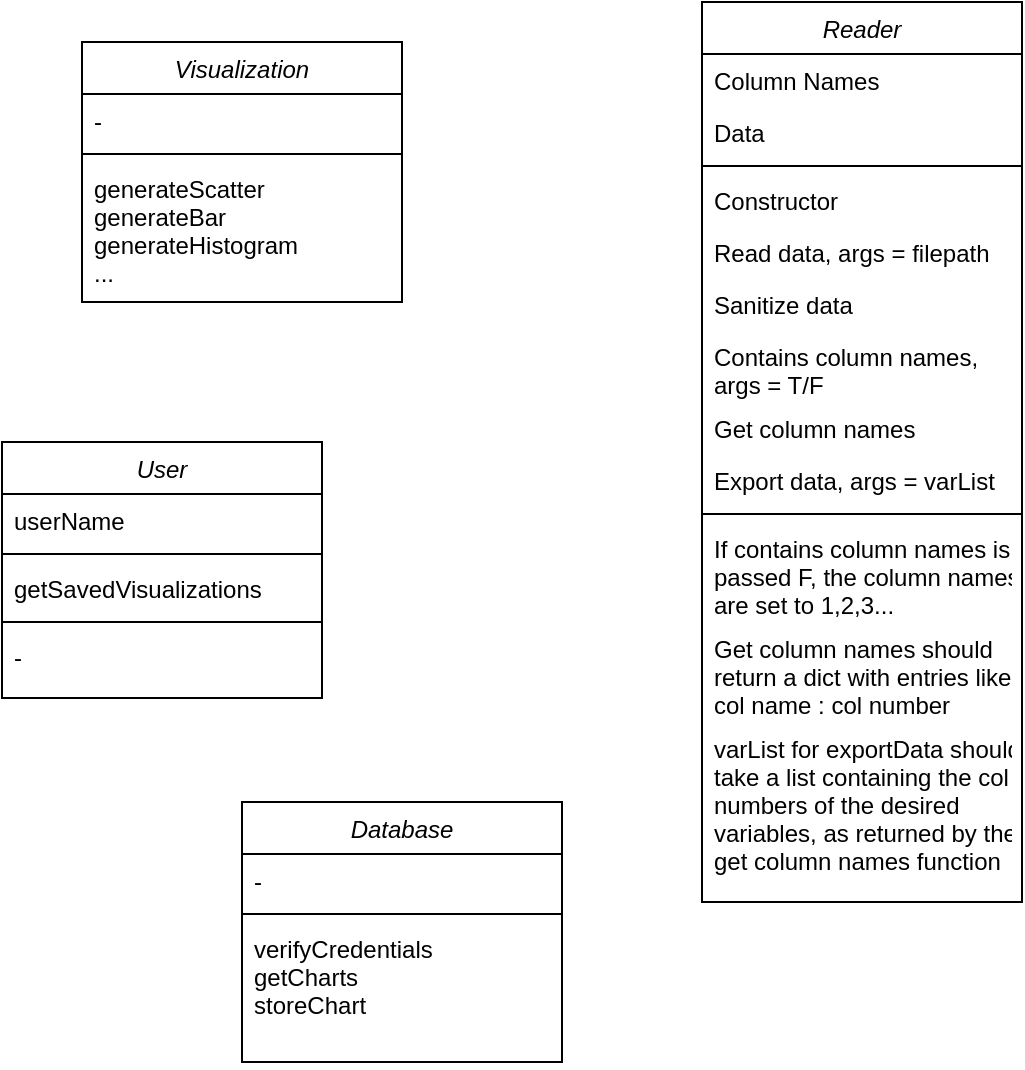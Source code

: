 <mxfile version="24.7.17">
  <diagram id="C5RBs43oDa-KdzZeNtuy" name="Page-1">
    <mxGraphModel dx="1354" dy="610" grid="1" gridSize="10" guides="1" tooltips="1" connect="1" arrows="1" fold="1" page="1" pageScale="1" pageWidth="827" pageHeight="1169" math="0" shadow="0">
      <root>
        <mxCell id="WIyWlLk6GJQsqaUBKTNV-0" />
        <mxCell id="WIyWlLk6GJQsqaUBKTNV-1" parent="WIyWlLk6GJQsqaUBKTNV-0" />
        <mxCell id="5l9m3fQvGu3cJDxykCk4-0" value="Reader" style="swimlane;fontStyle=2;align=center;verticalAlign=top;childLayout=stackLayout;horizontal=1;startSize=26;horizontalStack=0;resizeParent=1;resizeLast=0;collapsible=1;marginBottom=0;rounded=0;shadow=0;strokeWidth=1;" parent="WIyWlLk6GJQsqaUBKTNV-1" vertex="1">
          <mxGeometry x="540" y="90" width="160" height="450" as="geometry">
            <mxRectangle x="230" y="140" width="160" height="26" as="alternateBounds" />
          </mxGeometry>
        </mxCell>
        <mxCell id="5l9m3fQvGu3cJDxykCk4-2" value="Column Names" style="text;align=left;verticalAlign=top;spacingLeft=4;spacingRight=4;overflow=hidden;rotatable=0;points=[[0,0.5],[1,0.5]];portConstraint=eastwest;rounded=0;shadow=0;html=0;" parent="5l9m3fQvGu3cJDxykCk4-0" vertex="1">
          <mxGeometry y="26" width="160" height="26" as="geometry" />
        </mxCell>
        <mxCell id="5l9m3fQvGu3cJDxykCk4-3" value="Data" style="text;align=left;verticalAlign=top;spacingLeft=4;spacingRight=4;overflow=hidden;rotatable=0;points=[[0,0.5],[1,0.5]];portConstraint=eastwest;rounded=0;shadow=0;html=0;" parent="5l9m3fQvGu3cJDxykCk4-0" vertex="1">
          <mxGeometry y="52" width="160" height="26" as="geometry" />
        </mxCell>
        <mxCell id="5l9m3fQvGu3cJDxykCk4-4" value="" style="line;html=1;strokeWidth=1;align=left;verticalAlign=middle;spacingTop=-1;spacingLeft=3;spacingRight=3;rotatable=0;labelPosition=right;points=[];portConstraint=eastwest;" parent="5l9m3fQvGu3cJDxykCk4-0" vertex="1">
          <mxGeometry y="78" width="160" height="8" as="geometry" />
        </mxCell>
        <mxCell id="5l9m3fQvGu3cJDxykCk4-5" value="Constructor" style="text;align=left;verticalAlign=top;spacingLeft=4;spacingRight=4;overflow=hidden;rotatable=0;points=[[0,0.5],[1,0.5]];portConstraint=eastwest;" parent="5l9m3fQvGu3cJDxykCk4-0" vertex="1">
          <mxGeometry y="86" width="160" height="26" as="geometry" />
        </mxCell>
        <mxCell id="5l9m3fQvGu3cJDxykCk4-15" value="Read data, args = filepath" style="text;align=left;verticalAlign=top;spacingLeft=4;spacingRight=4;overflow=hidden;rotatable=0;points=[[0,0.5],[1,0.5]];portConstraint=eastwest;" parent="5l9m3fQvGu3cJDxykCk4-0" vertex="1">
          <mxGeometry y="112" width="160" height="26" as="geometry" />
        </mxCell>
        <mxCell id="5l9m3fQvGu3cJDxykCk4-16" value="Sanitize data" style="text;align=left;verticalAlign=top;spacingLeft=4;spacingRight=4;overflow=hidden;rotatable=0;points=[[0,0.5],[1,0.5]];portConstraint=eastwest;" parent="5l9m3fQvGu3cJDxykCk4-0" vertex="1">
          <mxGeometry y="138" width="160" height="26" as="geometry" />
        </mxCell>
        <mxCell id="5l9m3fQvGu3cJDxykCk4-17" value="Contains column names, &#xa;args = T/F" style="text;align=left;verticalAlign=top;spacingLeft=4;spacingRight=4;overflow=hidden;rotatable=0;points=[[0,0.5],[1,0.5]];portConstraint=eastwest;" parent="5l9m3fQvGu3cJDxykCk4-0" vertex="1">
          <mxGeometry y="164" width="160" height="36" as="geometry" />
        </mxCell>
        <mxCell id="5l9m3fQvGu3cJDxykCk4-19" value="Get column names" style="text;align=left;verticalAlign=top;spacingLeft=4;spacingRight=4;overflow=hidden;rotatable=0;points=[[0,0.5],[1,0.5]];portConstraint=eastwest;" parent="5l9m3fQvGu3cJDxykCk4-0" vertex="1">
          <mxGeometry y="200" width="160" height="26" as="geometry" />
        </mxCell>
        <mxCell id="5l9m3fQvGu3cJDxykCk4-20" value="Export data, args = varList" style="text;align=left;verticalAlign=top;spacingLeft=4;spacingRight=4;overflow=hidden;rotatable=0;points=[[0,0.5],[1,0.5]];portConstraint=eastwest;" parent="5l9m3fQvGu3cJDxykCk4-0" vertex="1">
          <mxGeometry y="226" width="160" height="26" as="geometry" />
        </mxCell>
        <mxCell id="5l9m3fQvGu3cJDxykCk4-26" value="" style="line;html=1;strokeWidth=1;align=left;verticalAlign=middle;spacingTop=-1;spacingLeft=3;spacingRight=3;rotatable=0;labelPosition=right;points=[];portConstraint=eastwest;" parent="5l9m3fQvGu3cJDxykCk4-0" vertex="1">
          <mxGeometry y="252" width="160" height="8" as="geometry" />
        </mxCell>
        <mxCell id="5l9m3fQvGu3cJDxykCk4-27" value="If contains column names is&#xa;passed F, the column names&#xa;are set to 1,2,3...&#xa;" style="text;align=left;verticalAlign=top;spacingLeft=4;spacingRight=4;overflow=hidden;rotatable=0;points=[[0,0.5],[1,0.5]];portConstraint=eastwest;" parent="5l9m3fQvGu3cJDxykCk4-0" vertex="1">
          <mxGeometry y="260" width="160" height="50" as="geometry" />
        </mxCell>
        <mxCell id="5l9m3fQvGu3cJDxykCk4-28" value="Get column names should &#xa;return a dict with entries like&#xa;col name : col number&#xa;" style="text;align=left;verticalAlign=top;spacingLeft=4;spacingRight=4;overflow=hidden;rotatable=0;points=[[0,0.5],[1,0.5]];portConstraint=eastwest;" parent="5l9m3fQvGu3cJDxykCk4-0" vertex="1">
          <mxGeometry y="310" width="160" height="50" as="geometry" />
        </mxCell>
        <mxCell id="5l9m3fQvGu3cJDxykCk4-29" value="varList for exportData should&#xa;take a list containing the col &#xa;numbers of the desired&#xa;variables, as returned by the&#xa;get column names function&#xa;&#xa;&#xa;" style="text;align=left;verticalAlign=top;spacingLeft=4;spacingRight=4;overflow=hidden;rotatable=0;points=[[0,0.5],[1,0.5]];portConstraint=eastwest;" parent="5l9m3fQvGu3cJDxykCk4-0" vertex="1">
          <mxGeometry y="360" width="160" height="90" as="geometry" />
        </mxCell>
        <mxCell id="wx8VXpstXoQscgeYyss8-0" value="Visualization" style="swimlane;fontStyle=2;align=center;verticalAlign=top;childLayout=stackLayout;horizontal=1;startSize=26;horizontalStack=0;resizeParent=1;resizeLast=0;collapsible=1;marginBottom=0;rounded=0;shadow=0;strokeWidth=1;" vertex="1" parent="WIyWlLk6GJQsqaUBKTNV-1">
          <mxGeometry x="230" y="110" width="160" height="130" as="geometry">
            <mxRectangle x="230" y="140" width="160" height="26" as="alternateBounds" />
          </mxGeometry>
        </mxCell>
        <mxCell id="wx8VXpstXoQscgeYyss8-1" value="-" style="text;align=left;verticalAlign=top;spacingLeft=4;spacingRight=4;overflow=hidden;rotatable=0;points=[[0,0.5],[1,0.5]];portConstraint=eastwest;" vertex="1" parent="wx8VXpstXoQscgeYyss8-0">
          <mxGeometry y="26" width="160" height="26" as="geometry" />
        </mxCell>
        <mxCell id="wx8VXpstXoQscgeYyss8-2" value="" style="line;html=1;strokeWidth=1;align=left;verticalAlign=middle;spacingTop=-1;spacingLeft=3;spacingRight=3;rotatable=0;labelPosition=right;points=[];portConstraint=eastwest;" vertex="1" parent="wx8VXpstXoQscgeYyss8-0">
          <mxGeometry y="52" width="160" height="8" as="geometry" />
        </mxCell>
        <mxCell id="wx8VXpstXoQscgeYyss8-3" value="generateScatter&#xa;generateBar&#xa;generateHistogram&#xa;...&#xa;&#xa;" style="text;align=left;verticalAlign=top;spacingLeft=4;spacingRight=4;overflow=hidden;rotatable=0;points=[[0,0.5],[1,0.5]];portConstraint=eastwest;" vertex="1" parent="wx8VXpstXoQscgeYyss8-0">
          <mxGeometry y="60" width="160" height="70" as="geometry" />
        </mxCell>
        <mxCell id="wx8VXpstXoQscgeYyss8-6" value="" style="line;html=1;strokeWidth=1;align=left;verticalAlign=middle;spacingTop=-1;spacingLeft=3;spacingRight=3;rotatable=0;labelPosition=right;points=[];portConstraint=eastwest;" vertex="1" parent="wx8VXpstXoQscgeYyss8-0">
          <mxGeometry y="130" width="160" as="geometry" />
        </mxCell>
        <mxCell id="wx8VXpstXoQscgeYyss8-7" value="User" style="swimlane;fontStyle=2;align=center;verticalAlign=top;childLayout=stackLayout;horizontal=1;startSize=26;horizontalStack=0;resizeParent=1;resizeLast=0;collapsible=1;marginBottom=0;rounded=0;shadow=0;strokeWidth=1;" vertex="1" parent="WIyWlLk6GJQsqaUBKTNV-1">
          <mxGeometry x="190" y="310" width="160" height="128" as="geometry">
            <mxRectangle x="230" y="140" width="160" height="26" as="alternateBounds" />
          </mxGeometry>
        </mxCell>
        <mxCell id="wx8VXpstXoQscgeYyss8-8" value="userName" style="text;align=left;verticalAlign=top;spacingLeft=4;spacingRight=4;overflow=hidden;rotatable=0;points=[[0,0.5],[1,0.5]];portConstraint=eastwest;" vertex="1" parent="wx8VXpstXoQscgeYyss8-7">
          <mxGeometry y="26" width="160" height="26" as="geometry" />
        </mxCell>
        <mxCell id="wx8VXpstXoQscgeYyss8-9" value="" style="line;html=1;strokeWidth=1;align=left;verticalAlign=middle;spacingTop=-1;spacingLeft=3;spacingRight=3;rotatable=0;labelPosition=right;points=[];portConstraint=eastwest;" vertex="1" parent="wx8VXpstXoQscgeYyss8-7">
          <mxGeometry y="52" width="160" height="8" as="geometry" />
        </mxCell>
        <mxCell id="wx8VXpstXoQscgeYyss8-10" value="getSavedVisualizations" style="text;align=left;verticalAlign=top;spacingLeft=4;spacingRight=4;overflow=hidden;rotatable=0;points=[[0,0.5],[1,0.5]];portConstraint=eastwest;" vertex="1" parent="wx8VXpstXoQscgeYyss8-7">
          <mxGeometry y="60" width="160" height="26" as="geometry" />
        </mxCell>
        <mxCell id="wx8VXpstXoQscgeYyss8-11" value="" style="line;html=1;strokeWidth=1;align=left;verticalAlign=middle;spacingTop=-1;spacingLeft=3;spacingRight=3;rotatable=0;labelPosition=right;points=[];portConstraint=eastwest;" vertex="1" parent="wx8VXpstXoQscgeYyss8-7">
          <mxGeometry y="86" width="160" height="8" as="geometry" />
        </mxCell>
        <mxCell id="wx8VXpstXoQscgeYyss8-12" value="-" style="text;align=left;verticalAlign=top;spacingLeft=4;spacingRight=4;overflow=hidden;rotatable=0;points=[[0,0.5],[1,0.5]];portConstraint=eastwest;" vertex="1" parent="wx8VXpstXoQscgeYyss8-7">
          <mxGeometry y="94" width="160" height="26" as="geometry" />
        </mxCell>
        <mxCell id="wx8VXpstXoQscgeYyss8-13" value="" style="line;html=1;strokeWidth=1;align=left;verticalAlign=middle;spacingTop=-1;spacingLeft=3;spacingRight=3;rotatable=0;labelPosition=right;points=[];portConstraint=eastwest;" vertex="1" parent="wx8VXpstXoQscgeYyss8-7">
          <mxGeometry y="120" width="160" as="geometry" />
        </mxCell>
        <mxCell id="wx8VXpstXoQscgeYyss8-14" value="Database" style="swimlane;fontStyle=2;align=center;verticalAlign=top;childLayout=stackLayout;horizontal=1;startSize=26;horizontalStack=0;resizeParent=1;resizeLast=0;collapsible=1;marginBottom=0;rounded=0;shadow=0;strokeWidth=1;" vertex="1" parent="WIyWlLk6GJQsqaUBKTNV-1">
          <mxGeometry x="310" y="490" width="160" height="130" as="geometry">
            <mxRectangle x="230" y="140" width="160" height="26" as="alternateBounds" />
          </mxGeometry>
        </mxCell>
        <mxCell id="wx8VXpstXoQscgeYyss8-15" value="-" style="text;align=left;verticalAlign=top;spacingLeft=4;spacingRight=4;overflow=hidden;rotatable=0;points=[[0,0.5],[1,0.5]];portConstraint=eastwest;" vertex="1" parent="wx8VXpstXoQscgeYyss8-14">
          <mxGeometry y="26" width="160" height="26" as="geometry" />
        </mxCell>
        <mxCell id="wx8VXpstXoQscgeYyss8-16" value="" style="line;html=1;strokeWidth=1;align=left;verticalAlign=middle;spacingTop=-1;spacingLeft=3;spacingRight=3;rotatable=0;labelPosition=right;points=[];portConstraint=eastwest;" vertex="1" parent="wx8VXpstXoQscgeYyss8-14">
          <mxGeometry y="52" width="160" height="8" as="geometry" />
        </mxCell>
        <mxCell id="wx8VXpstXoQscgeYyss8-17" value="verifyCredentials&#xa;getCharts&#xa;storeChart&#xa;&#xa;" style="text;align=left;verticalAlign=top;spacingLeft=4;spacingRight=4;overflow=hidden;rotatable=0;points=[[0,0.5],[1,0.5]];portConstraint=eastwest;" vertex="1" parent="wx8VXpstXoQscgeYyss8-14">
          <mxGeometry y="60" width="160" height="70" as="geometry" />
        </mxCell>
        <mxCell id="wx8VXpstXoQscgeYyss8-20" value="" style="line;html=1;strokeWidth=1;align=left;verticalAlign=middle;spacingTop=-1;spacingLeft=3;spacingRight=3;rotatable=0;labelPosition=right;points=[];portConstraint=eastwest;" vertex="1" parent="wx8VXpstXoQscgeYyss8-14">
          <mxGeometry y="130" width="160" as="geometry" />
        </mxCell>
      </root>
    </mxGraphModel>
  </diagram>
</mxfile>
